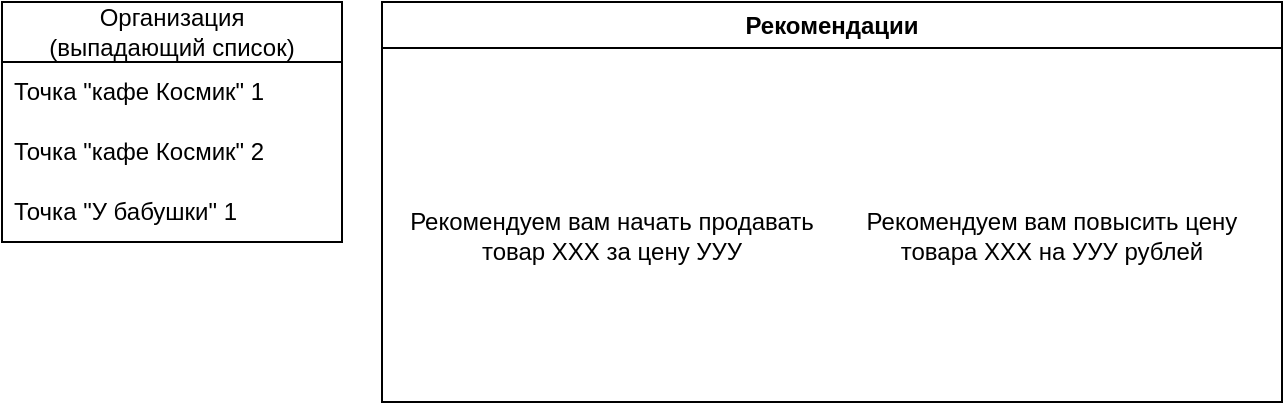 <mxfile>
    <diagram id="Y2ABCPAn-XlcLLiGmq4C" name="Page-1">
        <mxGraphModel dx="788" dy="563" grid="1" gridSize="10" guides="1" tooltips="1" connect="1" arrows="1" fold="1" page="1" pageScale="1" pageWidth="827" pageHeight="1169" math="0" shadow="0">
            <root>
                <mxCell id="0"/>
                <mxCell id="1" parent="0"/>
                <mxCell id="74" value="Организация&lt;br&gt;(выпадающий список)" style="swimlane;fontStyle=0;childLayout=stackLayout;horizontal=1;startSize=30;horizontalStack=0;resizeParent=1;resizeParentMax=0;resizeLast=0;collapsible=1;marginBottom=0;whiteSpace=wrap;html=1;" vertex="1" parent="1">
                    <mxGeometry x="40" y="40" width="170" height="120" as="geometry"/>
                </mxCell>
                <mxCell id="75" value="Точка &quot;кафе Космик&quot; 1" style="text;strokeColor=none;fillColor=none;align=left;verticalAlign=middle;spacingLeft=4;spacingRight=4;overflow=hidden;points=[[0,0.5],[1,0.5]];portConstraint=eastwest;rotatable=0;whiteSpace=wrap;html=1;" vertex="1" parent="74">
                    <mxGeometry y="30" width="170" height="30" as="geometry"/>
                </mxCell>
                <mxCell id="77" value="Точка &quot;кафе Космик&quot; 2" style="text;strokeColor=none;fillColor=none;align=left;verticalAlign=middle;spacingLeft=4;spacingRight=4;overflow=hidden;points=[[0,0.5],[1,0.5]];portConstraint=eastwest;rotatable=0;whiteSpace=wrap;html=1;" vertex="1" parent="74">
                    <mxGeometry y="60" width="170" height="30" as="geometry"/>
                </mxCell>
                <mxCell id="78" value="Точка &quot;У бабушки&quot; 1" style="text;strokeColor=none;fillColor=none;align=left;verticalAlign=middle;spacingLeft=4;spacingRight=4;overflow=hidden;points=[[0,0.5],[1,0.5]];portConstraint=eastwest;rotatable=0;whiteSpace=wrap;html=1;" vertex="1" parent="74">
                    <mxGeometry y="90" width="170" height="30" as="geometry"/>
                </mxCell>
                <mxCell id="80" value="Рекомендации" style="swimlane;whiteSpace=wrap;html=1;" vertex="1" parent="1">
                    <mxGeometry x="230" y="40" width="450" height="200" as="geometry"/>
                </mxCell>
                <mxCell id="79" value="&lt;br&gt;Рекомендуем вам начать продавать товар ХХХ за цену УУУ" style="text;html=1;strokeColor=none;fillColor=none;align=center;verticalAlign=middle;whiteSpace=wrap;rounded=0;" vertex="1" parent="80">
                    <mxGeometry x="10" y="30" width="210" height="160" as="geometry"/>
                </mxCell>
                <mxCell id="81" value="&lt;br&gt;Рекомендуем вам повысить цену товара ХХХ на УУУ рублей" style="text;html=1;strokeColor=none;fillColor=none;align=center;verticalAlign=middle;whiteSpace=wrap;rounded=0;" vertex="1" parent="80">
                    <mxGeometry x="230" y="30" width="210" height="160" as="geometry"/>
                </mxCell>
            </root>
        </mxGraphModel>
    </diagram>
</mxfile>
